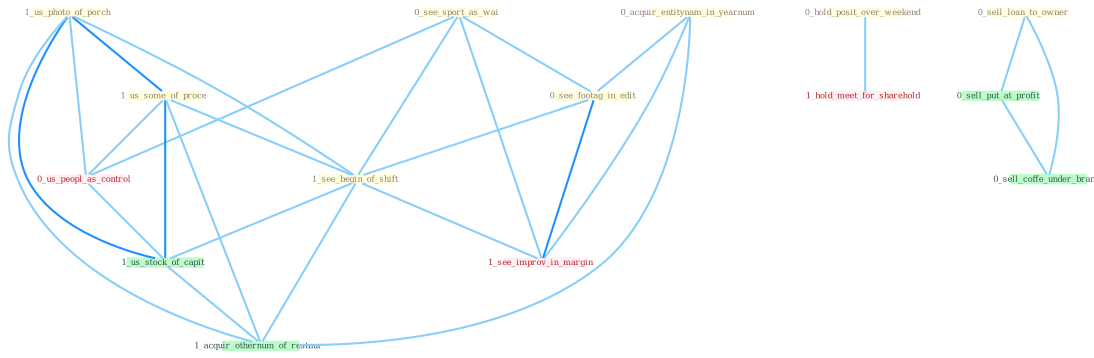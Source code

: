 Graph G{ 
    node
    [shape=polygon,style=filled,width=.5,height=.06,color="#BDFCC9",fixedsize=true,fontsize=4,
    fontcolor="#2f4f4f"];
    {node
    [color="#ffffe0", fontcolor="#8b7d6b"] "1_us_photo_of_porch " "0_hold_posit_over_weekend " "0_acquir_entitynam_in_yearnum " "0_see_sport_as_wai " "1_us_some_of_proce " "0_see_footag_in_edit " "1_see_begin_of_shift " "0_sell_loan_to_owner "}
{node [color="#fff0f5", fontcolor="#b22222"] "0_us_peopl_as_control " "1_see_improv_in_margin " "1_hold_meet_for_sharehold "}
edge [color="#B0E2FF"];

	"1_us_photo_of_porch " -- "1_us_some_of_proce " [w="2", color="#1e90ff" , len=0.8];
	"1_us_photo_of_porch " -- "1_see_begin_of_shift " [w="1", color="#87cefa" ];
	"1_us_photo_of_porch " -- "0_us_peopl_as_control " [w="1", color="#87cefa" ];
	"1_us_photo_of_porch " -- "1_us_stock_of_capit " [w="2", color="#1e90ff" , len=0.8];
	"1_us_photo_of_porch " -- "1_acquir_othernum_of_restaur " [w="1", color="#87cefa" ];
	"0_hold_posit_over_weekend " -- "1_hold_meet_for_sharehold " [w="1", color="#87cefa" ];
	"0_acquir_entitynam_in_yearnum " -- "0_see_footag_in_edit " [w="1", color="#87cefa" ];
	"0_acquir_entitynam_in_yearnum " -- "1_see_improv_in_margin " [w="1", color="#87cefa" ];
	"0_acquir_entitynam_in_yearnum " -- "1_acquir_othernum_of_restaur " [w="1", color="#87cefa" ];
	"0_see_sport_as_wai " -- "0_see_footag_in_edit " [w="1", color="#87cefa" ];
	"0_see_sport_as_wai " -- "1_see_begin_of_shift " [w="1", color="#87cefa" ];
	"0_see_sport_as_wai " -- "0_us_peopl_as_control " [w="1", color="#87cefa" ];
	"0_see_sport_as_wai " -- "1_see_improv_in_margin " [w="1", color="#87cefa" ];
	"1_us_some_of_proce " -- "1_see_begin_of_shift " [w="1", color="#87cefa" ];
	"1_us_some_of_proce " -- "0_us_peopl_as_control " [w="1", color="#87cefa" ];
	"1_us_some_of_proce " -- "1_us_stock_of_capit " [w="2", color="#1e90ff" , len=0.8];
	"1_us_some_of_proce " -- "1_acquir_othernum_of_restaur " [w="1", color="#87cefa" ];
	"0_see_footag_in_edit " -- "1_see_begin_of_shift " [w="1", color="#87cefa" ];
	"0_see_footag_in_edit " -- "1_see_improv_in_margin " [w="2", color="#1e90ff" , len=0.8];
	"1_see_begin_of_shift " -- "1_us_stock_of_capit " [w="1", color="#87cefa" ];
	"1_see_begin_of_shift " -- "1_see_improv_in_margin " [w="1", color="#87cefa" ];
	"1_see_begin_of_shift " -- "1_acquir_othernum_of_restaur " [w="1", color="#87cefa" ];
	"0_sell_loan_to_owner " -- "0_sell_put_at_profit " [w="1", color="#87cefa" ];
	"0_sell_loan_to_owner " -- "0_sell_coffe_under_brand " [w="1", color="#87cefa" ];
	"0_us_peopl_as_control " -- "1_us_stock_of_capit " [w="1", color="#87cefa" ];
	"0_sell_put_at_profit " -- "0_sell_coffe_under_brand " [w="1", color="#87cefa" ];
	"1_us_stock_of_capit " -- "1_acquir_othernum_of_restaur " [w="1", color="#87cefa" ];
}